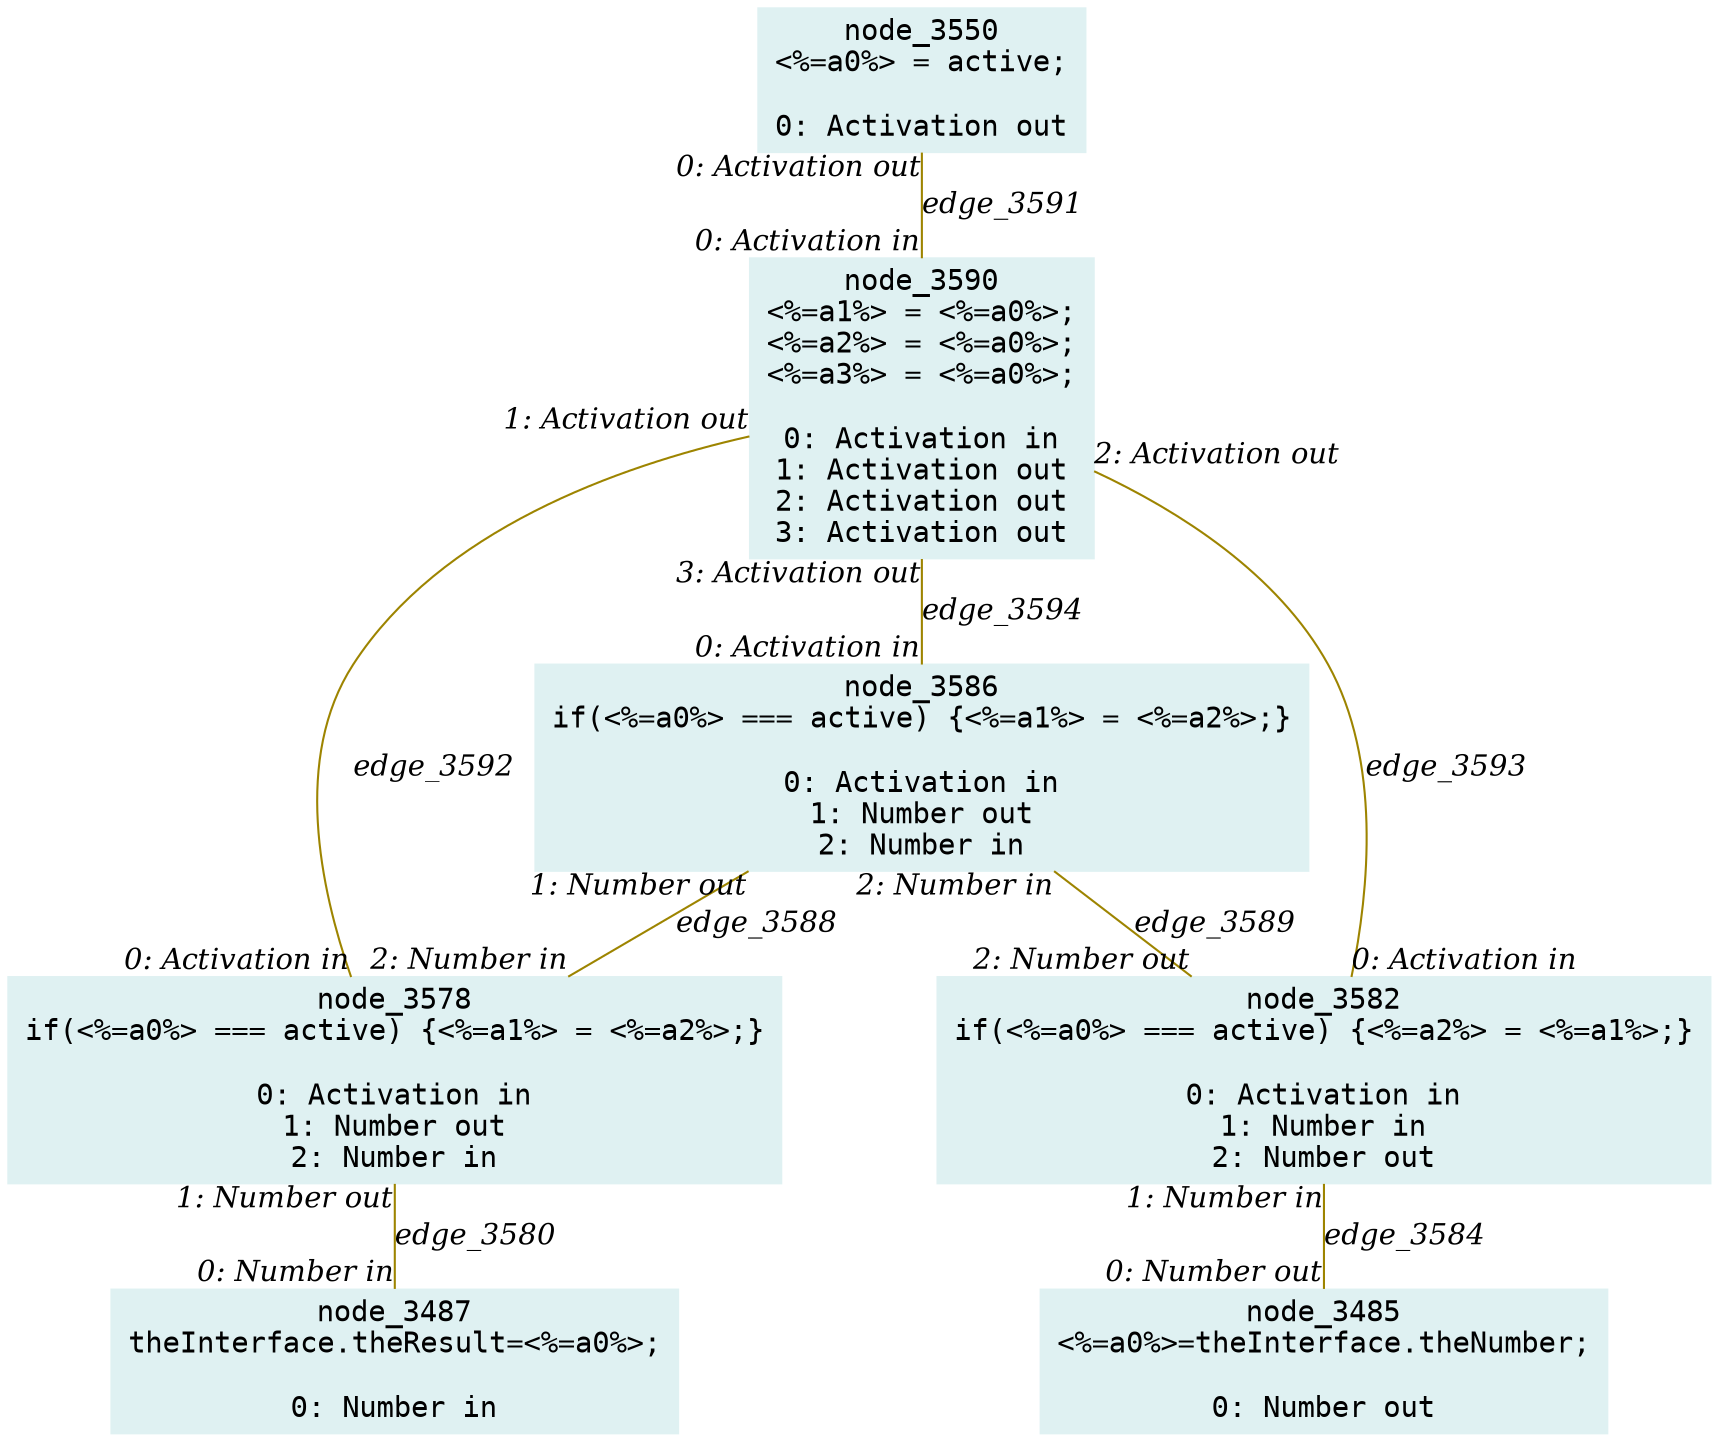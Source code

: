 digraph g{node_3485 [shape="box", style="filled", color="#dff1f2", fontname="Courier", label="node_3485
<%=a0%>=theInterface.theNumber;

0: Number out" ]
node_3487 [shape="box", style="filled", color="#dff1f2", fontname="Courier", label="node_3487
theInterface.theResult=<%=a0%>;

0: Number in" ]
node_3550 [shape="box", style="filled", color="#dff1f2", fontname="Courier", label="node_3550
<%=a0%> = active;

0: Activation out" ]
node_3578 [shape="box", style="filled", color="#dff1f2", fontname="Courier", label="node_3578
if(<%=a0%> === active) {<%=a1%> = <%=a2%>;}

0: Activation in
1: Number out
2: Number in" ]
node_3582 [shape="box", style="filled", color="#dff1f2", fontname="Courier", label="node_3582
if(<%=a0%> === active) {<%=a2%> = <%=a1%>;}

0: Activation in
1: Number in
2: Number out" ]
node_3586 [shape="box", style="filled", color="#dff1f2", fontname="Courier", label="node_3586
if(<%=a0%> === active) {<%=a1%> = <%=a2%>;}

0: Activation in
1: Number out
2: Number in" ]
node_3590 [shape="box", style="filled", color="#dff1f2", fontname="Courier", label="node_3590
<%=a1%> = <%=a0%>;
<%=a2%> = <%=a0%>;
<%=a3%> = <%=a0%>;

0: Activation in
1: Activation out
2: Activation out
3: Activation out" ]
node_3578 -> node_3487 [dir=none, arrowHead=none, fontname="Times-Italic", arrowsize=1, color="#9d8400", label="edge_3580",  headlabel="0: Number in", taillabel="1: Number out" ]
node_3582 -> node_3485 [dir=none, arrowHead=none, fontname="Times-Italic", arrowsize=1, color="#9d8400", label="edge_3584",  headlabel="0: Number out", taillabel="1: Number in" ]
node_3586 -> node_3578 [dir=none, arrowHead=none, fontname="Times-Italic", arrowsize=1, color="#9d8400", label="edge_3588",  headlabel="2: Number in", taillabel="1: Number out" ]
node_3586 -> node_3582 [dir=none, arrowHead=none, fontname="Times-Italic", arrowsize=1, color="#9d8400", label="edge_3589",  headlabel="2: Number out", taillabel="2: Number in" ]
node_3550 -> node_3590 [dir=none, arrowHead=none, fontname="Times-Italic", arrowsize=1, color="#9d8400", label="edge_3591",  headlabel="0: Activation in", taillabel="0: Activation out" ]
node_3590 -> node_3578 [dir=none, arrowHead=none, fontname="Times-Italic", arrowsize=1, color="#9d8400", label="edge_3592",  headlabel="0: Activation in", taillabel="1: Activation out" ]
node_3590 -> node_3582 [dir=none, arrowHead=none, fontname="Times-Italic", arrowsize=1, color="#9d8400", label="edge_3593",  headlabel="0: Activation in", taillabel="2: Activation out" ]
node_3590 -> node_3586 [dir=none, arrowHead=none, fontname="Times-Italic", arrowsize=1, color="#9d8400", label="edge_3594",  headlabel="0: Activation in", taillabel="3: Activation out" ]
}